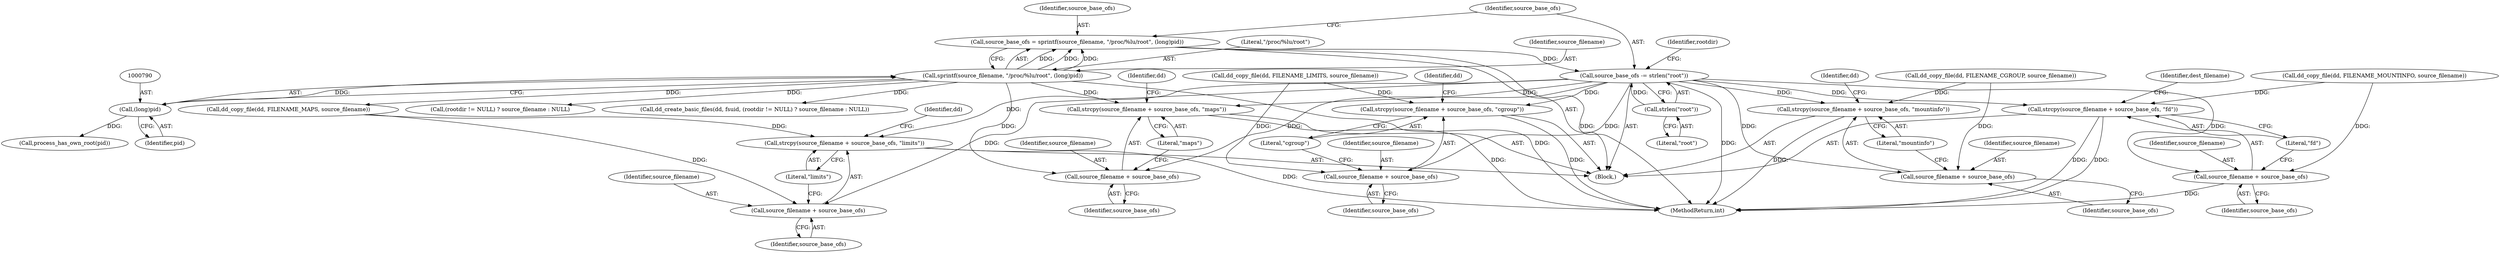 digraph "0_abrt_3c1b60cfa62d39e5fff5a53a5bc53dae189e740e@API" {
"1000792" [label="(Call,source_base_ofs -= strlen(\"root\"))"];
"1000794" [label="(Call,strlen(\"root\"))"];
"1000784" [label="(Call,source_base_ofs = sprintf(source_filename, \"/proc/%lu/root\", (long)pid))"];
"1000786" [label="(Call,sprintf(source_filename, \"/proc/%lu/root\", (long)pid))"];
"1000789" [label="(Call,(long)pid)"];
"1000839" [label="(Call,strcpy(source_filename + source_base_ofs, \"maps\"))"];
"1000840" [label="(Call,source_filename + source_base_ofs)"];
"1000848" [label="(Call,strcpy(source_filename + source_base_ofs, \"limits\"))"];
"1000849" [label="(Call,source_filename + source_base_ofs)"];
"1000857" [label="(Call,strcpy(source_filename + source_base_ofs, \"cgroup\"))"];
"1000858" [label="(Call,source_filename + source_base_ofs)"];
"1000866" [label="(Call,strcpy(source_filename + source_base_ofs, \"mountinfo\"))"];
"1000867" [label="(Call,source_filename + source_base_ofs)"];
"1000878" [label="(Call,strcpy(source_filename + source_base_ofs, \"fd\"))"];
"1000879" [label="(Call,source_filename + source_base_ofs)"];
"1000788" [label="(Literal,\"/proc/%lu/root\")"];
"1000859" [label="(Identifier,source_filename)"];
"1000866" [label="(Call,strcpy(source_filename + source_base_ofs, \"mountinfo\"))"];
"1000872" [label="(Identifier,dd)"];
"1000858" [label="(Call,source_filename + source_base_ofs)"];
"1000781" [label="(Block,)"];
"1000793" [label="(Identifier,source_base_ofs)"];
"1000849" [label="(Call,source_filename + source_base_ofs)"];
"1000871" [label="(Call,dd_copy_file(dd, FILENAME_MOUNTINFO, source_filename))"];
"1000878" [label="(Call,strcpy(source_filename + source_base_ofs, \"fd\"))"];
"1000795" [label="(Literal,\"root\")"];
"1000784" [label="(Call,source_base_ofs = sprintf(source_filename, \"/proc/%lu/root\", (long)pid))"];
"1000881" [label="(Identifier,source_base_ofs)"];
"1000789" [label="(Call,(long)pid)"];
"1000851" [label="(Identifier,source_base_ofs)"];
"1000863" [label="(Identifier,dd)"];
"1000794" [label="(Call,strlen(\"root\"))"];
"1000860" [label="(Identifier,source_base_ofs)"];
"1000882" [label="(Literal,\"fd\")"];
"1000811" [label="(Call,(rootdir != NULL) ? source_filename : NULL)"];
"1000845" [label="(Identifier,dd)"];
"1000800" [label="(Call,process_has_own_root(pid))"];
"1000879" [label="(Call,source_filename + source_base_ofs)"];
"1000870" [label="(Literal,\"mountinfo\")"];
"1000867" [label="(Call,source_filename + source_base_ofs)"];
"1000798" [label="(Identifier,rootdir)"];
"1000785" [label="(Identifier,source_base_ofs)"];
"1000852" [label="(Literal,\"limits\")"];
"1000842" [label="(Identifier,source_base_ofs)"];
"1000880" [label="(Identifier,source_filename)"];
"1000808" [label="(Call,dd_create_basic_files(dd, fsuid, (rootdir != NULL) ? source_filename : NULL))"];
"1000844" [label="(Call,dd_copy_file(dd, FILENAME_MAPS, source_filename))"];
"1000853" [label="(Call,dd_copy_file(dd, FILENAME_LIMITS, source_filename))"];
"1000841" [label="(Identifier,source_filename)"];
"1000786" [label="(Call,sprintf(source_filename, \"/proc/%lu/root\", (long)pid))"];
"1000839" [label="(Call,strcpy(source_filename + source_base_ofs, \"maps\"))"];
"1000854" [label="(Identifier,dd)"];
"1000861" [label="(Literal,\"cgroup\")"];
"1000869" [label="(Identifier,source_base_ofs)"];
"1000868" [label="(Identifier,source_filename)"];
"1000840" [label="(Call,source_filename + source_base_ofs)"];
"1000792" [label="(Call,source_base_ofs -= strlen(\"root\"))"];
"1000848" [label="(Call,strcpy(source_filename + source_base_ofs, \"limits\"))"];
"1000787" [label="(Identifier,source_filename)"];
"1000850" [label="(Identifier,source_filename)"];
"1000857" [label="(Call,strcpy(source_filename + source_base_ofs, \"cgroup\"))"];
"1000843" [label="(Literal,\"maps\")"];
"1000791" [label="(Identifier,pid)"];
"1000884" [label="(Identifier,dest_filename)"];
"1000862" [label="(Call,dd_copy_file(dd, FILENAME_CGROUP, source_filename))"];
"1001445" [label="(MethodReturn,int)"];
"1000792" -> "1000781"  [label="AST: "];
"1000792" -> "1000794"  [label="CFG: "];
"1000793" -> "1000792"  [label="AST: "];
"1000794" -> "1000792"  [label="AST: "];
"1000798" -> "1000792"  [label="CFG: "];
"1000792" -> "1001445"  [label="DDG: "];
"1000794" -> "1000792"  [label="DDG: "];
"1000784" -> "1000792"  [label="DDG: "];
"1000792" -> "1000839"  [label="DDG: "];
"1000792" -> "1000840"  [label="DDG: "];
"1000792" -> "1000848"  [label="DDG: "];
"1000792" -> "1000849"  [label="DDG: "];
"1000792" -> "1000857"  [label="DDG: "];
"1000792" -> "1000858"  [label="DDG: "];
"1000792" -> "1000866"  [label="DDG: "];
"1000792" -> "1000867"  [label="DDG: "];
"1000792" -> "1000878"  [label="DDG: "];
"1000792" -> "1000879"  [label="DDG: "];
"1000794" -> "1000795"  [label="CFG: "];
"1000795" -> "1000794"  [label="AST: "];
"1000784" -> "1000781"  [label="AST: "];
"1000784" -> "1000786"  [label="CFG: "];
"1000785" -> "1000784"  [label="AST: "];
"1000786" -> "1000784"  [label="AST: "];
"1000793" -> "1000784"  [label="CFG: "];
"1000784" -> "1001445"  [label="DDG: "];
"1000786" -> "1000784"  [label="DDG: "];
"1000786" -> "1000784"  [label="DDG: "];
"1000786" -> "1000784"  [label="DDG: "];
"1000786" -> "1000789"  [label="CFG: "];
"1000787" -> "1000786"  [label="AST: "];
"1000788" -> "1000786"  [label="AST: "];
"1000789" -> "1000786"  [label="AST: "];
"1000786" -> "1001445"  [label="DDG: "];
"1000789" -> "1000786"  [label="DDG: "];
"1000786" -> "1000808"  [label="DDG: "];
"1000786" -> "1000811"  [label="DDG: "];
"1000786" -> "1000839"  [label="DDG: "];
"1000786" -> "1000840"  [label="DDG: "];
"1000786" -> "1000844"  [label="DDG: "];
"1000789" -> "1000791"  [label="CFG: "];
"1000790" -> "1000789"  [label="AST: "];
"1000791" -> "1000789"  [label="AST: "];
"1000789" -> "1000800"  [label="DDG: "];
"1000839" -> "1000781"  [label="AST: "];
"1000839" -> "1000843"  [label="CFG: "];
"1000840" -> "1000839"  [label="AST: "];
"1000843" -> "1000839"  [label="AST: "];
"1000845" -> "1000839"  [label="CFG: "];
"1000839" -> "1001445"  [label="DDG: "];
"1000840" -> "1000842"  [label="CFG: "];
"1000841" -> "1000840"  [label="AST: "];
"1000842" -> "1000840"  [label="AST: "];
"1000843" -> "1000840"  [label="CFG: "];
"1000848" -> "1000781"  [label="AST: "];
"1000848" -> "1000852"  [label="CFG: "];
"1000849" -> "1000848"  [label="AST: "];
"1000852" -> "1000848"  [label="AST: "];
"1000854" -> "1000848"  [label="CFG: "];
"1000848" -> "1001445"  [label="DDG: "];
"1000844" -> "1000848"  [label="DDG: "];
"1000849" -> "1000851"  [label="CFG: "];
"1000850" -> "1000849"  [label="AST: "];
"1000851" -> "1000849"  [label="AST: "];
"1000852" -> "1000849"  [label="CFG: "];
"1000844" -> "1000849"  [label="DDG: "];
"1000857" -> "1000781"  [label="AST: "];
"1000857" -> "1000861"  [label="CFG: "];
"1000858" -> "1000857"  [label="AST: "];
"1000861" -> "1000857"  [label="AST: "];
"1000863" -> "1000857"  [label="CFG: "];
"1000857" -> "1001445"  [label="DDG: "];
"1000853" -> "1000857"  [label="DDG: "];
"1000858" -> "1000860"  [label="CFG: "];
"1000859" -> "1000858"  [label="AST: "];
"1000860" -> "1000858"  [label="AST: "];
"1000861" -> "1000858"  [label="CFG: "];
"1000853" -> "1000858"  [label="DDG: "];
"1000866" -> "1000781"  [label="AST: "];
"1000866" -> "1000870"  [label="CFG: "];
"1000867" -> "1000866"  [label="AST: "];
"1000870" -> "1000866"  [label="AST: "];
"1000872" -> "1000866"  [label="CFG: "];
"1000866" -> "1001445"  [label="DDG: "];
"1000862" -> "1000866"  [label="DDG: "];
"1000867" -> "1000869"  [label="CFG: "];
"1000868" -> "1000867"  [label="AST: "];
"1000869" -> "1000867"  [label="AST: "];
"1000870" -> "1000867"  [label="CFG: "];
"1000862" -> "1000867"  [label="DDG: "];
"1000878" -> "1000781"  [label="AST: "];
"1000878" -> "1000882"  [label="CFG: "];
"1000879" -> "1000878"  [label="AST: "];
"1000882" -> "1000878"  [label="AST: "];
"1000884" -> "1000878"  [label="CFG: "];
"1000878" -> "1001445"  [label="DDG: "];
"1000878" -> "1001445"  [label="DDG: "];
"1000871" -> "1000878"  [label="DDG: "];
"1000879" -> "1000881"  [label="CFG: "];
"1000880" -> "1000879"  [label="AST: "];
"1000881" -> "1000879"  [label="AST: "];
"1000882" -> "1000879"  [label="CFG: "];
"1000879" -> "1001445"  [label="DDG: "];
"1000871" -> "1000879"  [label="DDG: "];
}
